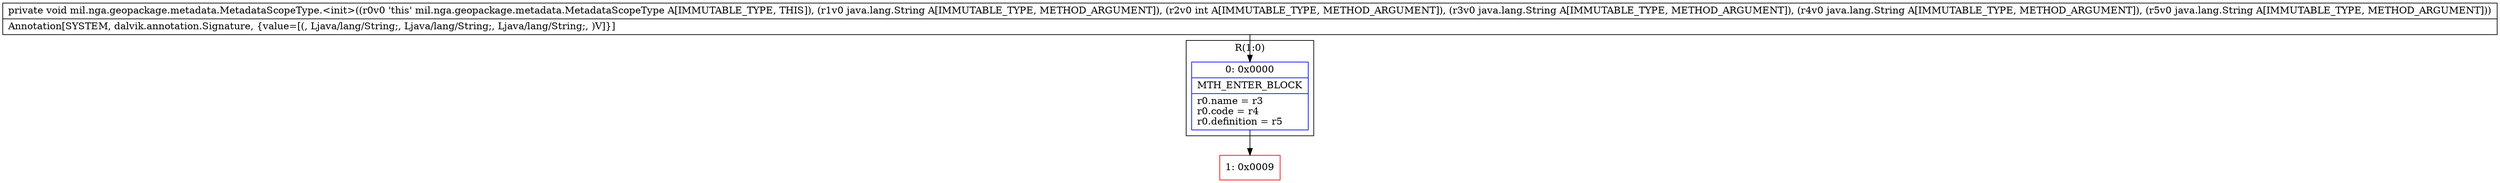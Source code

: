 digraph "CFG formil.nga.geopackage.metadata.MetadataScopeType.\<init\>(Ljava\/lang\/String;ILjava\/lang\/String;Ljava\/lang\/String;Ljava\/lang\/String;)V" {
subgraph cluster_Region_525142839 {
label = "R(1:0)";
node [shape=record,color=blue];
Node_0 [shape=record,label="{0\:\ 0x0000|MTH_ENTER_BLOCK\l|r0.name = r3\lr0.code = r4\lr0.definition = r5\l}"];
}
Node_1 [shape=record,color=red,label="{1\:\ 0x0009}"];
MethodNode[shape=record,label="{private void mil.nga.geopackage.metadata.MetadataScopeType.\<init\>((r0v0 'this' mil.nga.geopackage.metadata.MetadataScopeType A[IMMUTABLE_TYPE, THIS]), (r1v0 java.lang.String A[IMMUTABLE_TYPE, METHOD_ARGUMENT]), (r2v0 int A[IMMUTABLE_TYPE, METHOD_ARGUMENT]), (r3v0 java.lang.String A[IMMUTABLE_TYPE, METHOD_ARGUMENT]), (r4v0 java.lang.String A[IMMUTABLE_TYPE, METHOD_ARGUMENT]), (r5v0 java.lang.String A[IMMUTABLE_TYPE, METHOD_ARGUMENT]))  | Annotation[SYSTEM, dalvik.annotation.Signature, \{value=[(, Ljava\/lang\/String;, Ljava\/lang\/String;, Ljava\/lang\/String;, )V]\}]\l}"];
MethodNode -> Node_0;
Node_0 -> Node_1;
}

